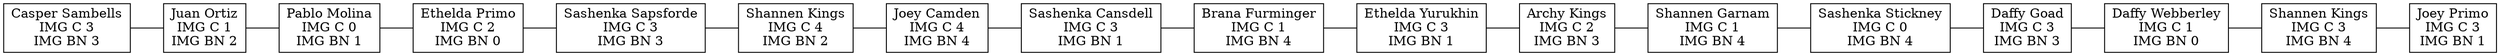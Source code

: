digraph ejemplo {
node[shape=box]
edge[arrowhead=none]
0 [label="Casper Sambells\nIMG C 3\nIMG BN 3"]
1 [label="Juan Ortiz\nIMG C 1\nIMG BN 2"]
2 [label="Pablo Molina\nIMG C 0\nIMG BN 1"]
3 [label="Ethelda Primo\nIMG C 2\nIMG BN 0"]
4 [label="Sashenka Sapsforde\nIMG C 3\nIMG BN 3"]
5 [label="Shannen Kings\nIMG C 4\nIMG BN 2"]
6 [label="Joey Camden\nIMG C 4\nIMG BN 4"]
7 [label="Sashenka Cansdell\nIMG C 3\nIMG BN 1"]
8 [label="Brana Furminger\nIMG C 1\nIMG BN 4"]
9 [label="Ethelda Yurukhin\nIMG C 3\nIMG BN 1"]
10 [label="Archy Kings\nIMG C 2\nIMG BN 3"]
11 [label="Shannen Garnam\nIMG C 1\nIMG BN 4"]
12 [label="Sashenka Stickney\nIMG C 0\nIMG BN 4"]
13 [label="Daffy Goad\nIMG C 3\nIMG BN 3"]
14 [label="Daffy Webberley\nIMG C 1\nIMG BN 0"]
15 [label="Shannen Kings\nIMG C 3\nIMG BN 4"]
16 [label="Joey Primo\nIMG C 3\nIMG BN 1"]
0->1
1->2
2->3
3->4
4->5
5->6
6->7
7->8
8->9
9->10
10->11
11->12
12->13
13->14
14->15
15->16
rankdir=LR
}